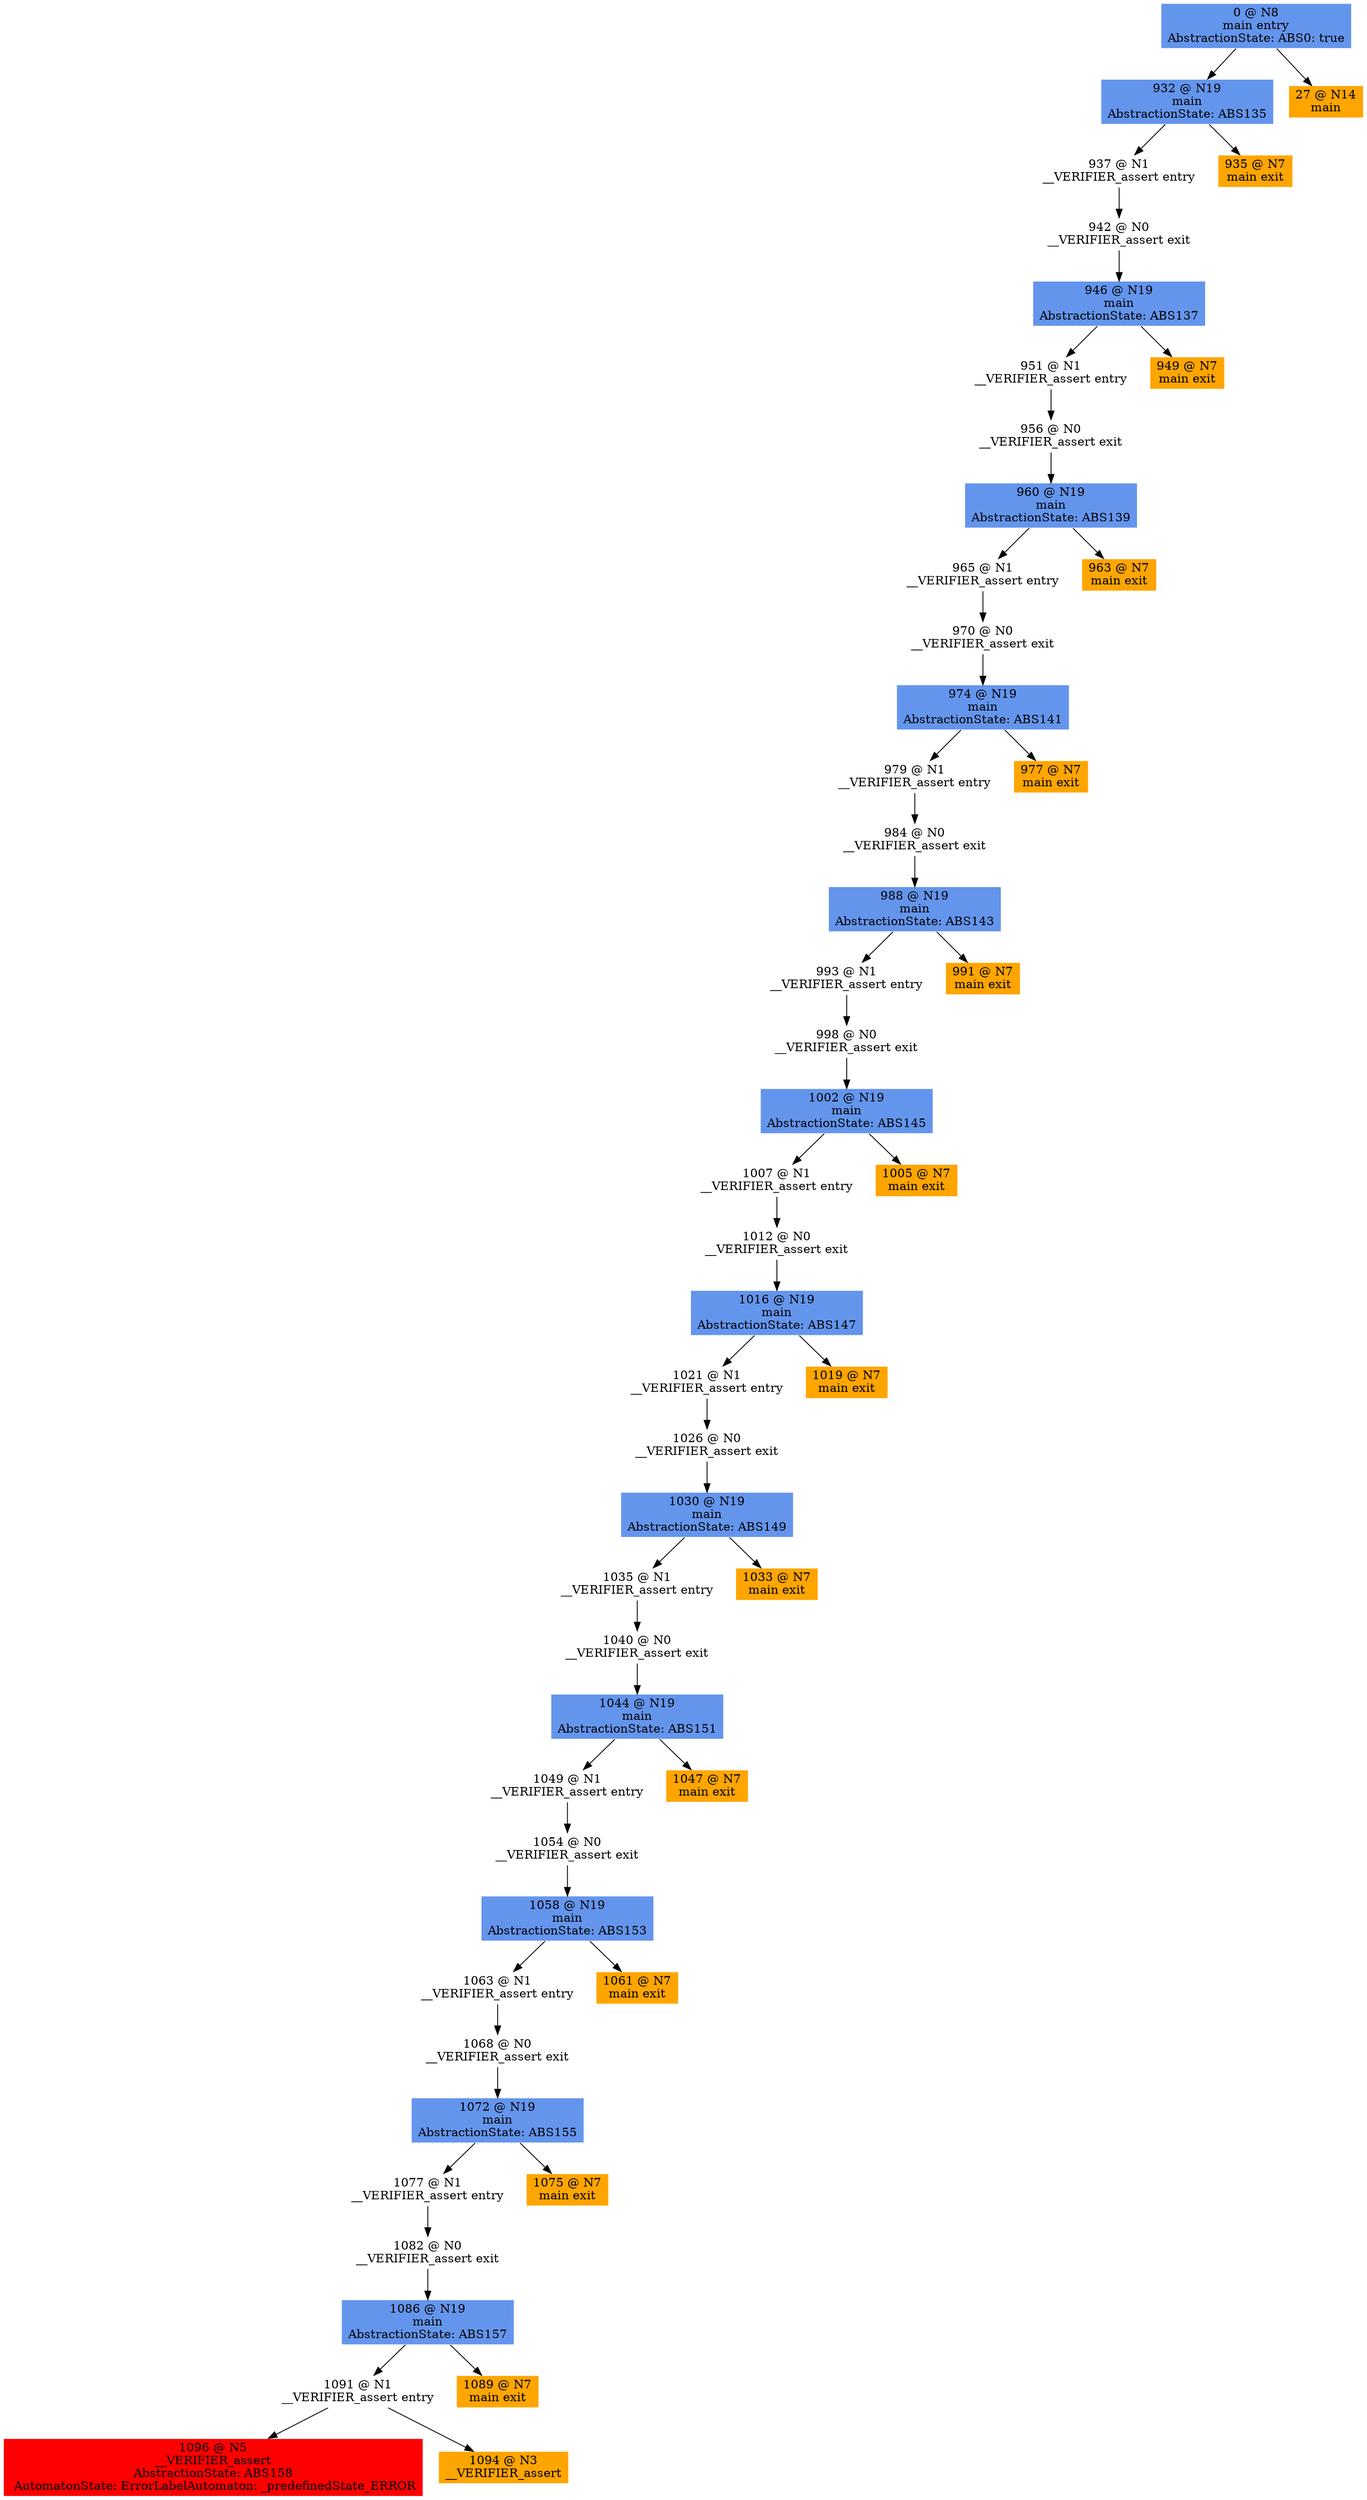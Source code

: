 digraph ARG {
node [style="filled" shape="box" color="white"]
0 [fillcolor="cornflowerblue" label="0 @ N8\nmain entry\nAbstractionState: ABS0: true\n" id="0"]
932 [fillcolor="cornflowerblue" label="932 @ N19\nmain\nAbstractionState: ABS135\n" id="932"]
937 [label="937 @ N1\n__VERIFIER_assert entry\n" id="937"]
942 [label="942 @ N0\n__VERIFIER_assert exit\n" id="942"]
946 [fillcolor="cornflowerblue" label="946 @ N19\nmain\nAbstractionState: ABS137\n" id="946"]
951 [label="951 @ N1\n__VERIFIER_assert entry\n" id="951"]
956 [label="956 @ N0\n__VERIFIER_assert exit\n" id="956"]
960 [fillcolor="cornflowerblue" label="960 @ N19\nmain\nAbstractionState: ABS139\n" id="960"]
965 [label="965 @ N1\n__VERIFIER_assert entry\n" id="965"]
970 [label="970 @ N0\n__VERIFIER_assert exit\n" id="970"]
974 [fillcolor="cornflowerblue" label="974 @ N19\nmain\nAbstractionState: ABS141\n" id="974"]
979 [label="979 @ N1\n__VERIFIER_assert entry\n" id="979"]
984 [label="984 @ N0\n__VERIFIER_assert exit\n" id="984"]
988 [fillcolor="cornflowerblue" label="988 @ N19\nmain\nAbstractionState: ABS143\n" id="988"]
993 [label="993 @ N1\n__VERIFIER_assert entry\n" id="993"]
998 [label="998 @ N0\n__VERIFIER_assert exit\n" id="998"]
1002 [fillcolor="cornflowerblue" label="1002 @ N19\nmain\nAbstractionState: ABS145\n" id="1002"]
1007 [label="1007 @ N1\n__VERIFIER_assert entry\n" id="1007"]
1012 [label="1012 @ N0\n__VERIFIER_assert exit\n" id="1012"]
1016 [fillcolor="cornflowerblue" label="1016 @ N19\nmain\nAbstractionState: ABS147\n" id="1016"]
1021 [label="1021 @ N1\n__VERIFIER_assert entry\n" id="1021"]
1026 [label="1026 @ N0\n__VERIFIER_assert exit\n" id="1026"]
1030 [fillcolor="cornflowerblue" label="1030 @ N19\nmain\nAbstractionState: ABS149\n" id="1030"]
1035 [label="1035 @ N1\n__VERIFIER_assert entry\n" id="1035"]
1040 [label="1040 @ N0\n__VERIFIER_assert exit\n" id="1040"]
1044 [fillcolor="cornflowerblue" label="1044 @ N19\nmain\nAbstractionState: ABS151\n" id="1044"]
1049 [label="1049 @ N1\n__VERIFIER_assert entry\n" id="1049"]
1054 [label="1054 @ N0\n__VERIFIER_assert exit\n" id="1054"]
1058 [fillcolor="cornflowerblue" label="1058 @ N19\nmain\nAbstractionState: ABS153\n" id="1058"]
1063 [label="1063 @ N1\n__VERIFIER_assert entry\n" id="1063"]
1068 [label="1068 @ N0\n__VERIFIER_assert exit\n" id="1068"]
1072 [fillcolor="cornflowerblue" label="1072 @ N19\nmain\nAbstractionState: ABS155\n" id="1072"]
1077 [label="1077 @ N1\n__VERIFIER_assert entry\n" id="1077"]
1082 [label="1082 @ N0\n__VERIFIER_assert exit\n" id="1082"]
1086 [fillcolor="cornflowerblue" label="1086 @ N19\nmain\nAbstractionState: ABS157\n" id="1086"]
1091 [label="1091 @ N1\n__VERIFIER_assert entry\n" id="1091"]
1096 [fillcolor="red" label="1096 @ N5\n__VERIFIER_assert\nAbstractionState: ABS158\n AutomatonState: ErrorLabelAutomaton: _predefinedState_ERROR\n" id="1096"]
1094 [fillcolor="orange" label="1094 @ N3\n__VERIFIER_assert\n" id="1094"]
1089 [fillcolor="orange" label="1089 @ N7\nmain exit\n" id="1089"]
1075 [fillcolor="orange" label="1075 @ N7\nmain exit\n" id="1075"]
1061 [fillcolor="orange" label="1061 @ N7\nmain exit\n" id="1061"]
1047 [fillcolor="orange" label="1047 @ N7\nmain exit\n" id="1047"]
1033 [fillcolor="orange" label="1033 @ N7\nmain exit\n" id="1033"]
1019 [fillcolor="orange" label="1019 @ N7\nmain exit\n" id="1019"]
1005 [fillcolor="orange" label="1005 @ N7\nmain exit\n" id="1005"]
991 [fillcolor="orange" label="991 @ N7\nmain exit\n" id="991"]
977 [fillcolor="orange" label="977 @ N7\nmain exit\n" id="977"]
963 [fillcolor="orange" label="963 @ N7\nmain exit\n" id="963"]
949 [fillcolor="orange" label="949 @ N7\nmain exit\n" id="949"]
935 [fillcolor="orange" label="935 @ N7\nmain exit\n" id="935"]
27 [fillcolor="orange" label="27 @ N14\nmain\n" id="27"]
0 -> 27 []
0 -> 932 []
932 -> 935 []
932 -> 937 []
937 -> 942 []
942 -> 946 []
946 -> 949 []
946 -> 951 []
951 -> 956 []
956 -> 960 []
960 -> 963 []
960 -> 965 []
965 -> 970 []
970 -> 974 []
974 -> 977 []
974 -> 979 []
979 -> 984 []
984 -> 988 []
988 -> 991 []
988 -> 993 []
993 -> 998 []
998 -> 1002 []
1002 -> 1005 []
1002 -> 1007 []
1007 -> 1012 []
1012 -> 1016 []
1016 -> 1019 []
1016 -> 1021 []
1021 -> 1026 []
1026 -> 1030 []
1030 -> 1033 []
1030 -> 1035 []
1035 -> 1040 []
1040 -> 1044 []
1044 -> 1047 []
1044 -> 1049 []
1049 -> 1054 []
1054 -> 1058 []
1058 -> 1061 []
1058 -> 1063 []
1063 -> 1068 []
1068 -> 1072 []
1072 -> 1075 []
1072 -> 1077 []
1077 -> 1082 []
1082 -> 1086 []
1086 -> 1089 []
1086 -> 1091 []
1091 -> 1094 []
1091 -> 1096 []
}
